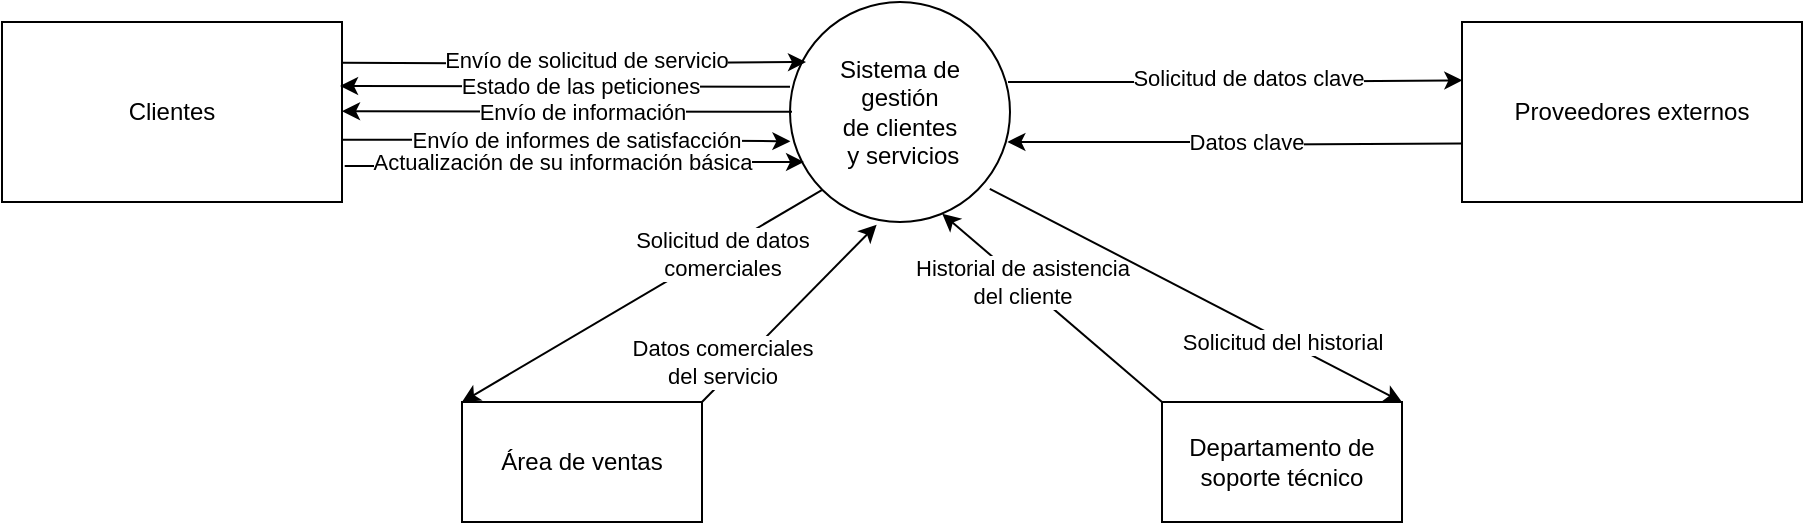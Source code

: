 <mxfile version="24.8.6">
  <diagram name="Página-1" id="o_tzJiIOKgwFFSi4EMNB">
    <mxGraphModel dx="1797" dy="703" grid="1" gridSize="10" guides="1" tooltips="1" connect="1" arrows="1" fold="1" page="1" pageScale="1" pageWidth="827" pageHeight="1169" math="0" shadow="0">
      <root>
        <mxCell id="0" />
        <mxCell id="1" parent="0" />
        <mxCell id="3CDc8pTSTMtiO1tMc391-1" value="&lt;div&gt;Sistema de &lt;br&gt;&lt;/div&gt;&lt;div&gt;gestión&lt;/div&gt;&lt;div&gt;de clientes&lt;br&gt;&lt;/div&gt;&amp;nbsp;y servicios" style="ellipse;whiteSpace=wrap;html=1;aspect=fixed;" parent="1" vertex="1">
          <mxGeometry x="374" y="100" width="110" height="110" as="geometry" />
        </mxCell>
        <mxCell id="3CDc8pTSTMtiO1tMc391-10" value="" style="edgeStyle=orthogonalEdgeStyle;rounded=0;orthogonalLoop=1;jettySize=auto;html=1;entryX=0.002;entryY=0.633;entryDx=0;entryDy=0;entryPerimeter=0;exitX=1;exitY=0.654;exitDx=0;exitDy=0;exitPerimeter=0;" parent="1" edge="1" target="3CDc8pTSTMtiO1tMc391-1" source="3CDc8pTSTMtiO1tMc391-2">
          <mxGeometry relative="1" as="geometry">
            <mxPoint x="140.55" y="170" as="sourcePoint" />
            <mxPoint x="374.0" y="170.39" as="targetPoint" />
          </mxGeometry>
        </mxCell>
        <mxCell id="3CDc8pTSTMtiO1tMc391-16" value="Envío de informes de satisfacción" style="edgeLabel;html=1;align=center;verticalAlign=middle;resizable=0;points=[];" parent="3CDc8pTSTMtiO1tMc391-10" vertex="1" connectable="0">
          <mxGeometry x="-0.257" y="-2" relative="1" as="geometry">
            <mxPoint x="33" y="-2" as="offset" />
          </mxGeometry>
        </mxCell>
        <mxCell id="3CDc8pTSTMtiO1tMc391-2" value="Clientes" style="rounded=0;whiteSpace=wrap;html=1;" parent="1" vertex="1">
          <mxGeometry x="-20" y="110" width="170" height="90" as="geometry" />
        </mxCell>
        <mxCell id="3CDc8pTSTMtiO1tMc391-5" value="" style="edgeStyle=orthogonalEdgeStyle;rounded=0;orthogonalLoop=1;jettySize=auto;html=1;exitX=-0.001;exitY=0.6;exitDx=0;exitDy=0;exitPerimeter=0;entryX=0.988;entryY=0.636;entryDx=0;entryDy=0;entryPerimeter=0;" parent="1" target="3CDc8pTSTMtiO1tMc391-1" edge="1">
          <mxGeometry relative="1" as="geometry">
            <mxPoint x="710.0" y="170.75" as="sourcePoint" />
            <mxPoint x="480" y="170" as="targetPoint" />
          </mxGeometry>
        </mxCell>
        <mxCell id="3CDc8pTSTMtiO1tMc391-24" value="Datos clave" style="edgeLabel;html=1;align=center;verticalAlign=middle;resizable=0;points=[];" parent="3CDc8pTSTMtiO1tMc391-5" vertex="1" connectable="0">
          <mxGeometry x="0.068" y="-1" relative="1" as="geometry">
            <mxPoint x="12" y="1" as="offset" />
          </mxGeometry>
        </mxCell>
        <mxCell id="3CDc8pTSTMtiO1tMc391-11" value="" style="edgeStyle=orthogonalEdgeStyle;rounded=0;orthogonalLoop=1;jettySize=auto;html=1;exitX=1.008;exitY=0.8;exitDx=0;exitDy=0;exitPerimeter=0;entryX=0.064;entryY=0.727;entryDx=0;entryDy=0;entryPerimeter=0;" parent="1" source="3CDc8pTSTMtiO1tMc391-2" target="3CDc8pTSTMtiO1tMc391-1" edge="1">
          <mxGeometry relative="1" as="geometry">
            <mxPoint x="150" y="160.82" as="sourcePoint" />
            <mxPoint x="380" y="160" as="targetPoint" />
          </mxGeometry>
        </mxCell>
        <mxCell id="3CDc8pTSTMtiO1tMc391-17" value="Actualización de su información básica" style="edgeLabel;html=1;align=center;verticalAlign=middle;resizable=0;points=[];" parent="3CDc8pTSTMtiO1tMc391-11" vertex="1" connectable="0">
          <mxGeometry x="0.428" y="-2" relative="1" as="geometry">
            <mxPoint x="-55" y="-2" as="offset" />
          </mxGeometry>
        </mxCell>
        <mxCell id="3CDc8pTSTMtiO1tMc391-14" value="" style="edgeStyle=orthogonalEdgeStyle;rounded=0;orthogonalLoop=1;jettySize=auto;html=1;exitX=1.011;exitY=0.204;exitDx=0;exitDy=0;exitPerimeter=0;" parent="1" edge="1">
          <mxGeometry relative="1" as="geometry">
            <mxPoint x="150.0" y="130.36" as="sourcePoint" />
            <mxPoint x="382" y="130" as="targetPoint" />
          </mxGeometry>
        </mxCell>
        <mxCell id="3CDc8pTSTMtiO1tMc391-15" value="Envío de solicitud de servicio" style="edgeLabel;html=1;align=center;verticalAlign=middle;resizable=0;points=[];" parent="3CDc8pTSTMtiO1tMc391-14" vertex="1" connectable="0">
          <mxGeometry x="-0.137" y="2" relative="1" as="geometry">
            <mxPoint x="21" as="offset" />
          </mxGeometry>
        </mxCell>
        <mxCell id="3CDc8pTSTMtiO1tMc391-20" value="" style="endArrow=classic;html=1;rounded=0;exitX=0.009;exitY=0.385;exitDx=0;exitDy=0;exitPerimeter=0;" parent="1" edge="1">
          <mxGeometry width="50" height="50" relative="1" as="geometry">
            <mxPoint x="374" y="142.35" as="sourcePoint" />
            <mxPoint x="149.01" y="142" as="targetPoint" />
          </mxGeometry>
        </mxCell>
        <mxCell id="3CDc8pTSTMtiO1tMc391-21" value="Estado de las peticiones" style="edgeLabel;html=1;align=center;verticalAlign=middle;resizable=0;points=[];" parent="3CDc8pTSTMtiO1tMc391-20" vertex="1" connectable="0">
          <mxGeometry x="-0.124" relative="1" as="geometry">
            <mxPoint x="-7" as="offset" />
          </mxGeometry>
        </mxCell>
        <mxCell id="3CDc8pTSTMtiO1tMc391-29" value="Proveedores externos" style="rounded=0;whiteSpace=wrap;html=1;" parent="1" vertex="1">
          <mxGeometry x="710" y="110" width="170" height="90" as="geometry" />
        </mxCell>
        <mxCell id="3CDc8pTSTMtiO1tMc391-30" value="" style="edgeStyle=orthogonalEdgeStyle;rounded=0;orthogonalLoop=1;jettySize=auto;html=1;exitX=0.991;exitY=0.364;exitDx=0;exitDy=0;exitPerimeter=0;entryX=0.001;entryY=0.324;entryDx=0;entryDy=0;entryPerimeter=0;" parent="1" source="3CDc8pTSTMtiO1tMc391-1" target="3CDc8pTSTMtiO1tMc391-29" edge="1">
          <mxGeometry relative="1" as="geometry">
            <mxPoint x="480.0" y="140.36" as="sourcePoint" />
            <mxPoint x="712" y="140" as="targetPoint" />
          </mxGeometry>
        </mxCell>
        <mxCell id="3CDc8pTSTMtiO1tMc391-31" value="Solicitud de datos clave" style="edgeLabel;html=1;align=center;verticalAlign=middle;resizable=0;points=[];" parent="3CDc8pTSTMtiO1tMc391-30" vertex="1" connectable="0">
          <mxGeometry x="-0.137" y="2" relative="1" as="geometry">
            <mxPoint x="21" as="offset" />
          </mxGeometry>
        </mxCell>
        <mxCell id="KjVPE9SCz5pheXitiO9b-1" value="Área de ventas" style="rounded=0;whiteSpace=wrap;html=1;" vertex="1" parent="1">
          <mxGeometry x="210" y="300" width="120" height="60" as="geometry" />
        </mxCell>
        <mxCell id="KjVPE9SCz5pheXitiO9b-2" value="&lt;div&gt;Departamento de &lt;br&gt;&lt;/div&gt;&lt;div&gt;soporte técnico&lt;br&gt;&lt;/div&gt;" style="rounded=0;whiteSpace=wrap;html=1;" vertex="1" parent="1">
          <mxGeometry x="560" y="300" width="120" height="60" as="geometry" />
        </mxCell>
        <mxCell id="KjVPE9SCz5pheXitiO9b-3" value="" style="endArrow=classic;html=1;rounded=0;entryX=0.394;entryY=1.012;entryDx=0;entryDy=0;entryPerimeter=0;exitX=1;exitY=0;exitDx=0;exitDy=0;" edge="1" parent="1" source="KjVPE9SCz5pheXitiO9b-1" target="3CDc8pTSTMtiO1tMc391-1">
          <mxGeometry width="50" height="50" relative="1" as="geometry">
            <mxPoint x="324" y="300" as="sourcePoint" />
            <mxPoint x="374" y="250" as="targetPoint" />
          </mxGeometry>
        </mxCell>
        <mxCell id="KjVPE9SCz5pheXitiO9b-4" value="&lt;div&gt;Datos comerciales&lt;/div&gt;&lt;div&gt;del servicio&lt;br&gt;&lt;/div&gt;" style="edgeLabel;html=1;align=center;verticalAlign=middle;resizable=0;points=[];" vertex="1" connectable="0" parent="KjVPE9SCz5pheXitiO9b-3">
          <mxGeometry x="0.011" y="2" relative="1" as="geometry">
            <mxPoint x="-33" y="26" as="offset" />
          </mxGeometry>
        </mxCell>
        <mxCell id="KjVPE9SCz5pheXitiO9b-5" value="" style="endArrow=classic;html=1;rounded=0;exitX=0;exitY=0;exitDx=0;exitDy=0;entryX=0.692;entryY=0.962;entryDx=0;entryDy=0;entryPerimeter=0;" edge="1" parent="1" source="KjVPE9SCz5pheXitiO9b-2" target="3CDc8pTSTMtiO1tMc391-1">
          <mxGeometry width="50" height="50" relative="1" as="geometry">
            <mxPoint x="490" y="290" as="sourcePoint" />
            <mxPoint x="540" y="240" as="targetPoint" />
          </mxGeometry>
        </mxCell>
        <mxCell id="KjVPE9SCz5pheXitiO9b-6" value="&lt;div&gt;Historial de asistencia&lt;/div&gt;&lt;div&gt;del cliente&lt;br&gt;&lt;/div&gt;" style="edgeLabel;html=1;align=center;verticalAlign=middle;resizable=0;points=[];" vertex="1" connectable="0" parent="KjVPE9SCz5pheXitiO9b-5">
          <mxGeometry x="-0.034" relative="1" as="geometry">
            <mxPoint x="-17" y="-15" as="offset" />
          </mxGeometry>
        </mxCell>
        <mxCell id="KjVPE9SCz5pheXitiO9b-7" value="" style="endArrow=classic;html=1;rounded=0;exitX=0;exitY=1;exitDx=0;exitDy=0;entryX=0;entryY=0;entryDx=0;entryDy=0;" edge="1" parent="1" source="3CDc8pTSTMtiO1tMc391-1" target="KjVPE9SCz5pheXitiO9b-1">
          <mxGeometry width="50" height="50" relative="1" as="geometry">
            <mxPoint x="250" y="270" as="sourcePoint" />
            <mxPoint x="260" y="290" as="targetPoint" />
          </mxGeometry>
        </mxCell>
        <mxCell id="KjVPE9SCz5pheXitiO9b-10" value="&lt;div&gt;Solicitud de datos&lt;/div&gt;&lt;div&gt;comerciales&lt;br&gt;&lt;/div&gt;" style="edgeLabel;html=1;align=center;verticalAlign=middle;resizable=0;points=[];" vertex="1" connectable="0" parent="KjVPE9SCz5pheXitiO9b-7">
          <mxGeometry x="-0.428" y="2" relative="1" as="geometry">
            <mxPoint as="offset" />
          </mxGeometry>
        </mxCell>
        <mxCell id="KjVPE9SCz5pheXitiO9b-8" value="" style="endArrow=classic;html=1;rounded=0;exitX=0.908;exitY=0.849;exitDx=0;exitDy=0;entryX=1;entryY=0;entryDx=0;entryDy=0;exitPerimeter=0;" edge="1" parent="1" source="3CDc8pTSTMtiO1tMc391-1" target="KjVPE9SCz5pheXitiO9b-2">
          <mxGeometry width="50" height="50" relative="1" as="geometry">
            <mxPoint x="664" y="230" as="sourcePoint" />
            <mxPoint x="484" y="336" as="targetPoint" />
          </mxGeometry>
        </mxCell>
        <mxCell id="KjVPE9SCz5pheXitiO9b-9" value="Solicitud del historial" style="edgeLabel;html=1;align=center;verticalAlign=middle;resizable=0;points=[];" vertex="1" connectable="0" parent="KjVPE9SCz5pheXitiO9b-8">
          <mxGeometry x="0.183" y="2" relative="1" as="geometry">
            <mxPoint x="23" y="15" as="offset" />
          </mxGeometry>
        </mxCell>
        <mxCell id="KjVPE9SCz5pheXitiO9b-11" value="" style="endArrow=classic;html=1;rounded=0;exitX=0.009;exitY=0.385;exitDx=0;exitDy=0;exitPerimeter=0;" edge="1" parent="1">
          <mxGeometry width="50" height="50" relative="1" as="geometry">
            <mxPoint x="374.99" y="154.93" as="sourcePoint" />
            <mxPoint x="150" y="154.58" as="targetPoint" />
          </mxGeometry>
        </mxCell>
        <mxCell id="KjVPE9SCz5pheXitiO9b-12" value="Envío de información" style="edgeLabel;html=1;align=center;verticalAlign=middle;resizable=0;points=[];" vertex="1" connectable="0" parent="KjVPE9SCz5pheXitiO9b-11">
          <mxGeometry x="-0.124" relative="1" as="geometry">
            <mxPoint x="-7" as="offset" />
          </mxGeometry>
        </mxCell>
      </root>
    </mxGraphModel>
  </diagram>
</mxfile>
